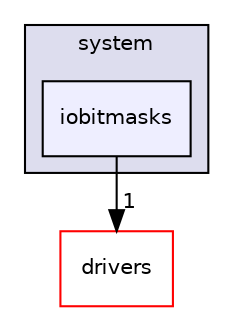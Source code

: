 digraph "iobitmasks" {
  compound=true
  node [ fontsize="10", fontname="Helvetica"];
  edge [ labelfontsize="10", labelfontname="Helvetica"];
  subgraph clusterdir_911aa23d539fd7870138add75e49b79e {
    graph [ bgcolor="#ddddee", pencolor="black", label="system" fontname="Helvetica", fontsize="10", URL="dir_911aa23d539fd7870138add75e49b79e.html"]
  dir_190b92aba0b900415cc46ba79740f975 [shape=box, label="iobitmasks", style="filled", fillcolor="#eeeeff", pencolor="black", URL="dir_190b92aba0b900415cc46ba79740f975.html"];
  }
  dir_08ce54ab20ebf3a819d624811685620e [shape=box label="drivers" fillcolor="white" style="filled" color="red" URL="dir_08ce54ab20ebf3a819d624811685620e.html"];
  dir_190b92aba0b900415cc46ba79740f975->dir_08ce54ab20ebf3a819d624811685620e [headlabel="1", labeldistance=1.5 headhref="dir_000004_000006.html"];
}
